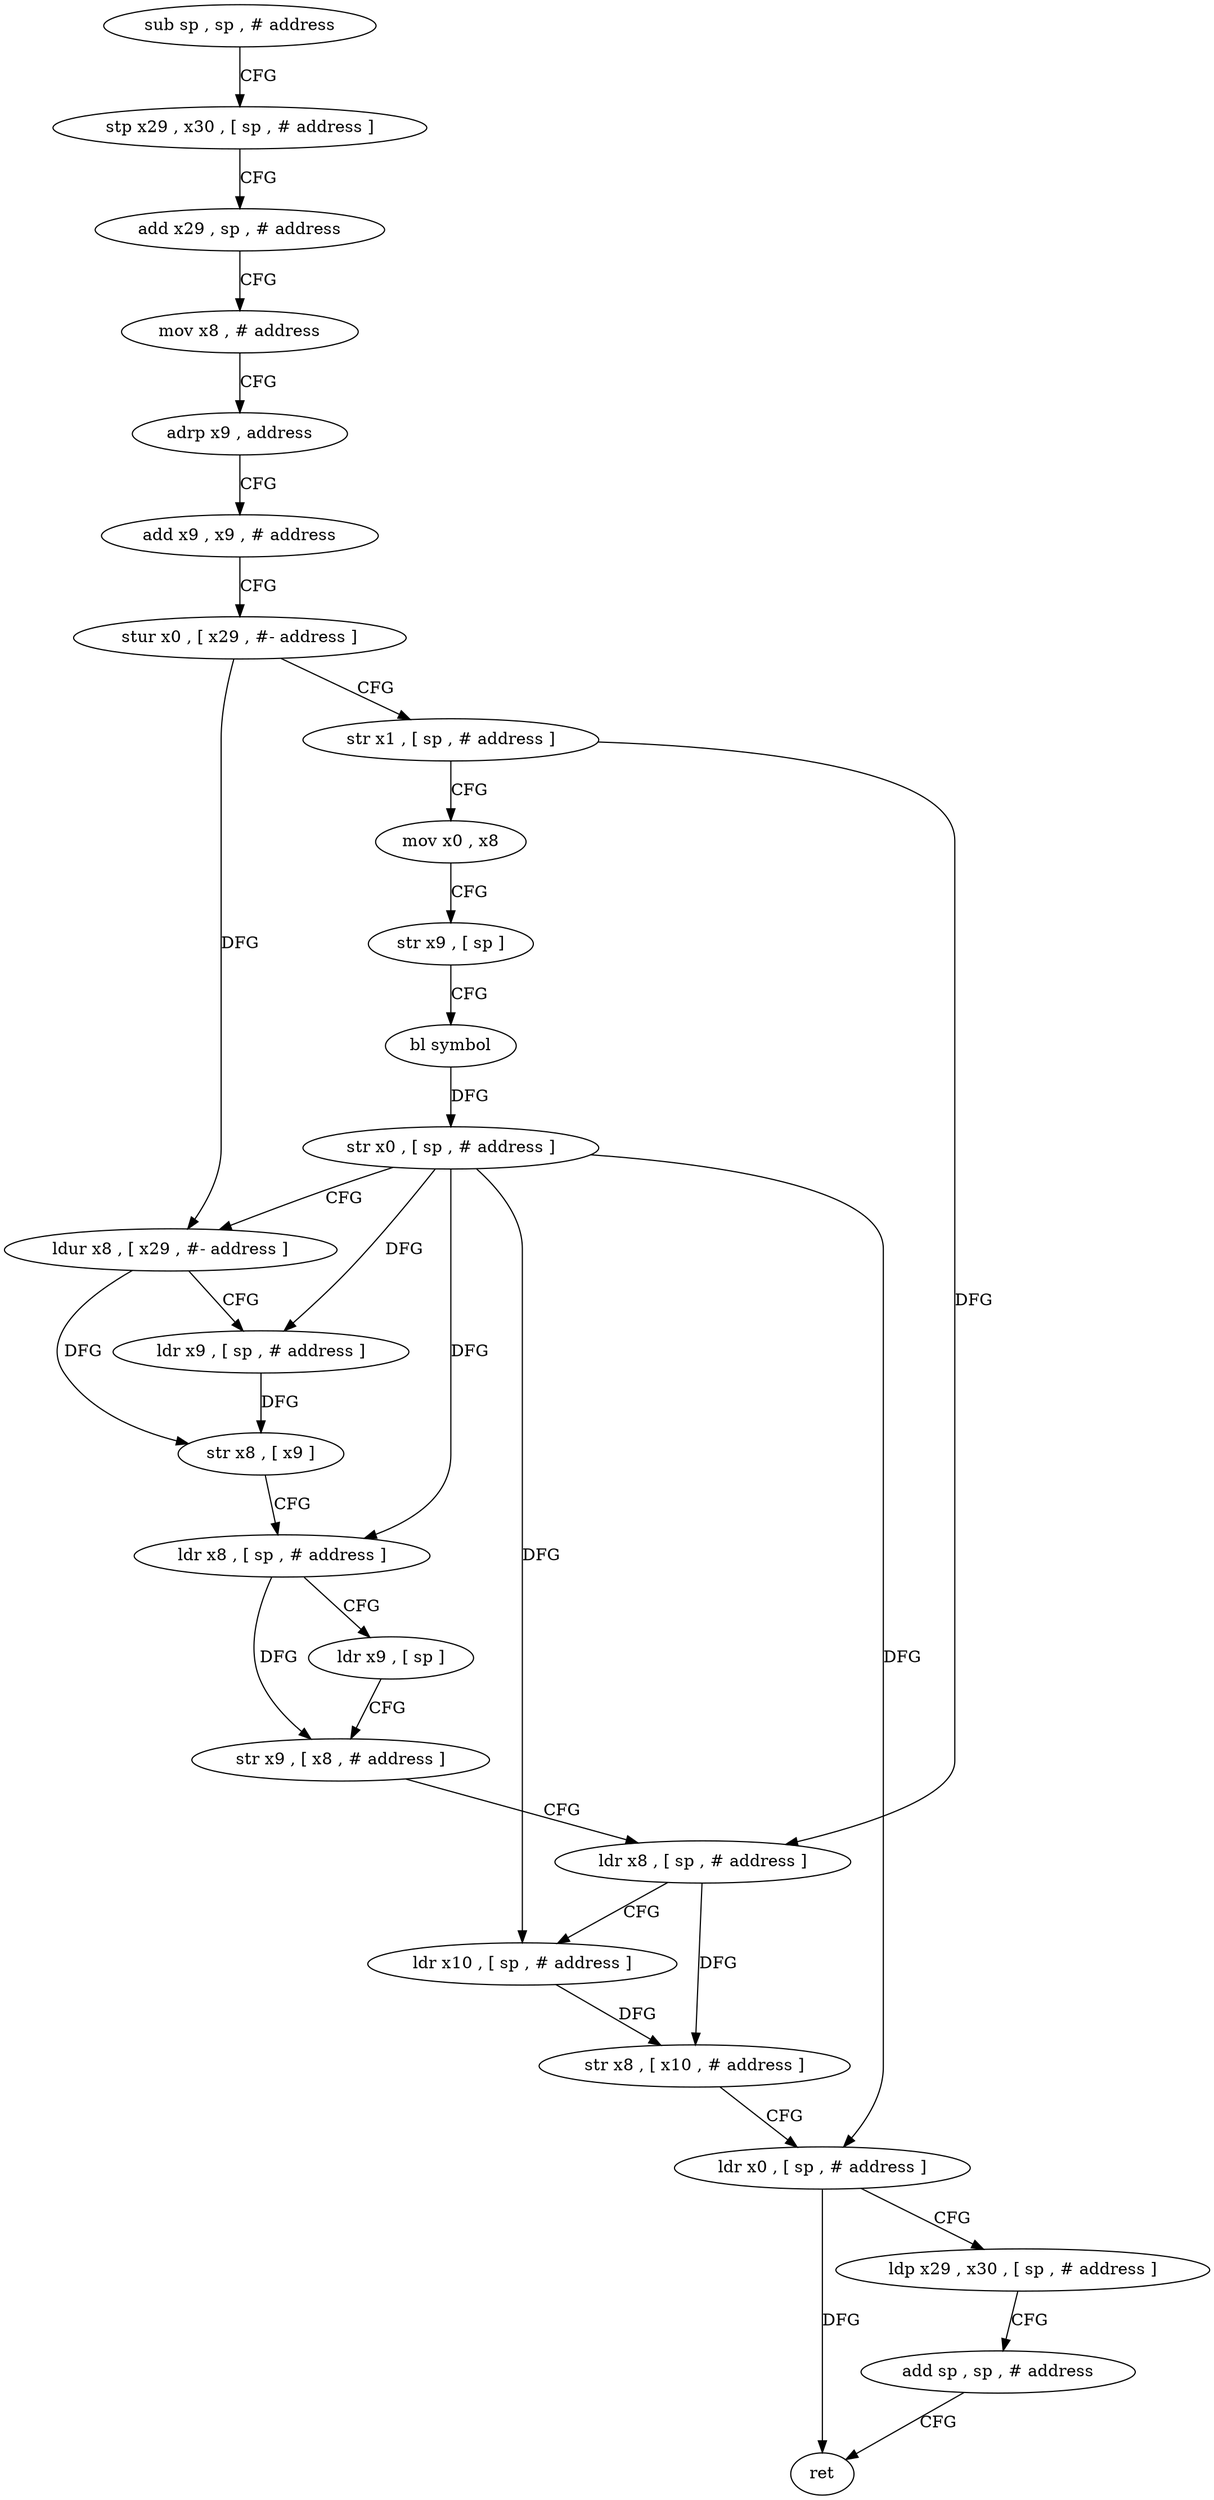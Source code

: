 digraph "func" {
"4236960" [label = "sub sp , sp , # address" ]
"4236964" [label = "stp x29 , x30 , [ sp , # address ]" ]
"4236968" [label = "add x29 , sp , # address" ]
"4236972" [label = "mov x8 , # address" ]
"4236976" [label = "adrp x9 , address" ]
"4236980" [label = "add x9 , x9 , # address" ]
"4236984" [label = "stur x0 , [ x29 , #- address ]" ]
"4236988" [label = "str x1 , [ sp , # address ]" ]
"4236992" [label = "mov x0 , x8" ]
"4236996" [label = "str x9 , [ sp ]" ]
"4237000" [label = "bl symbol" ]
"4237004" [label = "str x0 , [ sp , # address ]" ]
"4237008" [label = "ldur x8 , [ x29 , #- address ]" ]
"4237012" [label = "ldr x9 , [ sp , # address ]" ]
"4237016" [label = "str x8 , [ x9 ]" ]
"4237020" [label = "ldr x8 , [ sp , # address ]" ]
"4237024" [label = "ldr x9 , [ sp ]" ]
"4237028" [label = "str x9 , [ x8 , # address ]" ]
"4237032" [label = "ldr x8 , [ sp , # address ]" ]
"4237036" [label = "ldr x10 , [ sp , # address ]" ]
"4237040" [label = "str x8 , [ x10 , # address ]" ]
"4237044" [label = "ldr x0 , [ sp , # address ]" ]
"4237048" [label = "ldp x29 , x30 , [ sp , # address ]" ]
"4237052" [label = "add sp , sp , # address" ]
"4237056" [label = "ret" ]
"4236960" -> "4236964" [ label = "CFG" ]
"4236964" -> "4236968" [ label = "CFG" ]
"4236968" -> "4236972" [ label = "CFG" ]
"4236972" -> "4236976" [ label = "CFG" ]
"4236976" -> "4236980" [ label = "CFG" ]
"4236980" -> "4236984" [ label = "CFG" ]
"4236984" -> "4236988" [ label = "CFG" ]
"4236984" -> "4237008" [ label = "DFG" ]
"4236988" -> "4236992" [ label = "CFG" ]
"4236988" -> "4237032" [ label = "DFG" ]
"4236992" -> "4236996" [ label = "CFG" ]
"4236996" -> "4237000" [ label = "CFG" ]
"4237000" -> "4237004" [ label = "DFG" ]
"4237004" -> "4237008" [ label = "CFG" ]
"4237004" -> "4237012" [ label = "DFG" ]
"4237004" -> "4237020" [ label = "DFG" ]
"4237004" -> "4237036" [ label = "DFG" ]
"4237004" -> "4237044" [ label = "DFG" ]
"4237008" -> "4237012" [ label = "CFG" ]
"4237008" -> "4237016" [ label = "DFG" ]
"4237012" -> "4237016" [ label = "DFG" ]
"4237016" -> "4237020" [ label = "CFG" ]
"4237020" -> "4237024" [ label = "CFG" ]
"4237020" -> "4237028" [ label = "DFG" ]
"4237024" -> "4237028" [ label = "CFG" ]
"4237028" -> "4237032" [ label = "CFG" ]
"4237032" -> "4237036" [ label = "CFG" ]
"4237032" -> "4237040" [ label = "DFG" ]
"4237036" -> "4237040" [ label = "DFG" ]
"4237040" -> "4237044" [ label = "CFG" ]
"4237044" -> "4237048" [ label = "CFG" ]
"4237044" -> "4237056" [ label = "DFG" ]
"4237048" -> "4237052" [ label = "CFG" ]
"4237052" -> "4237056" [ label = "CFG" ]
}
